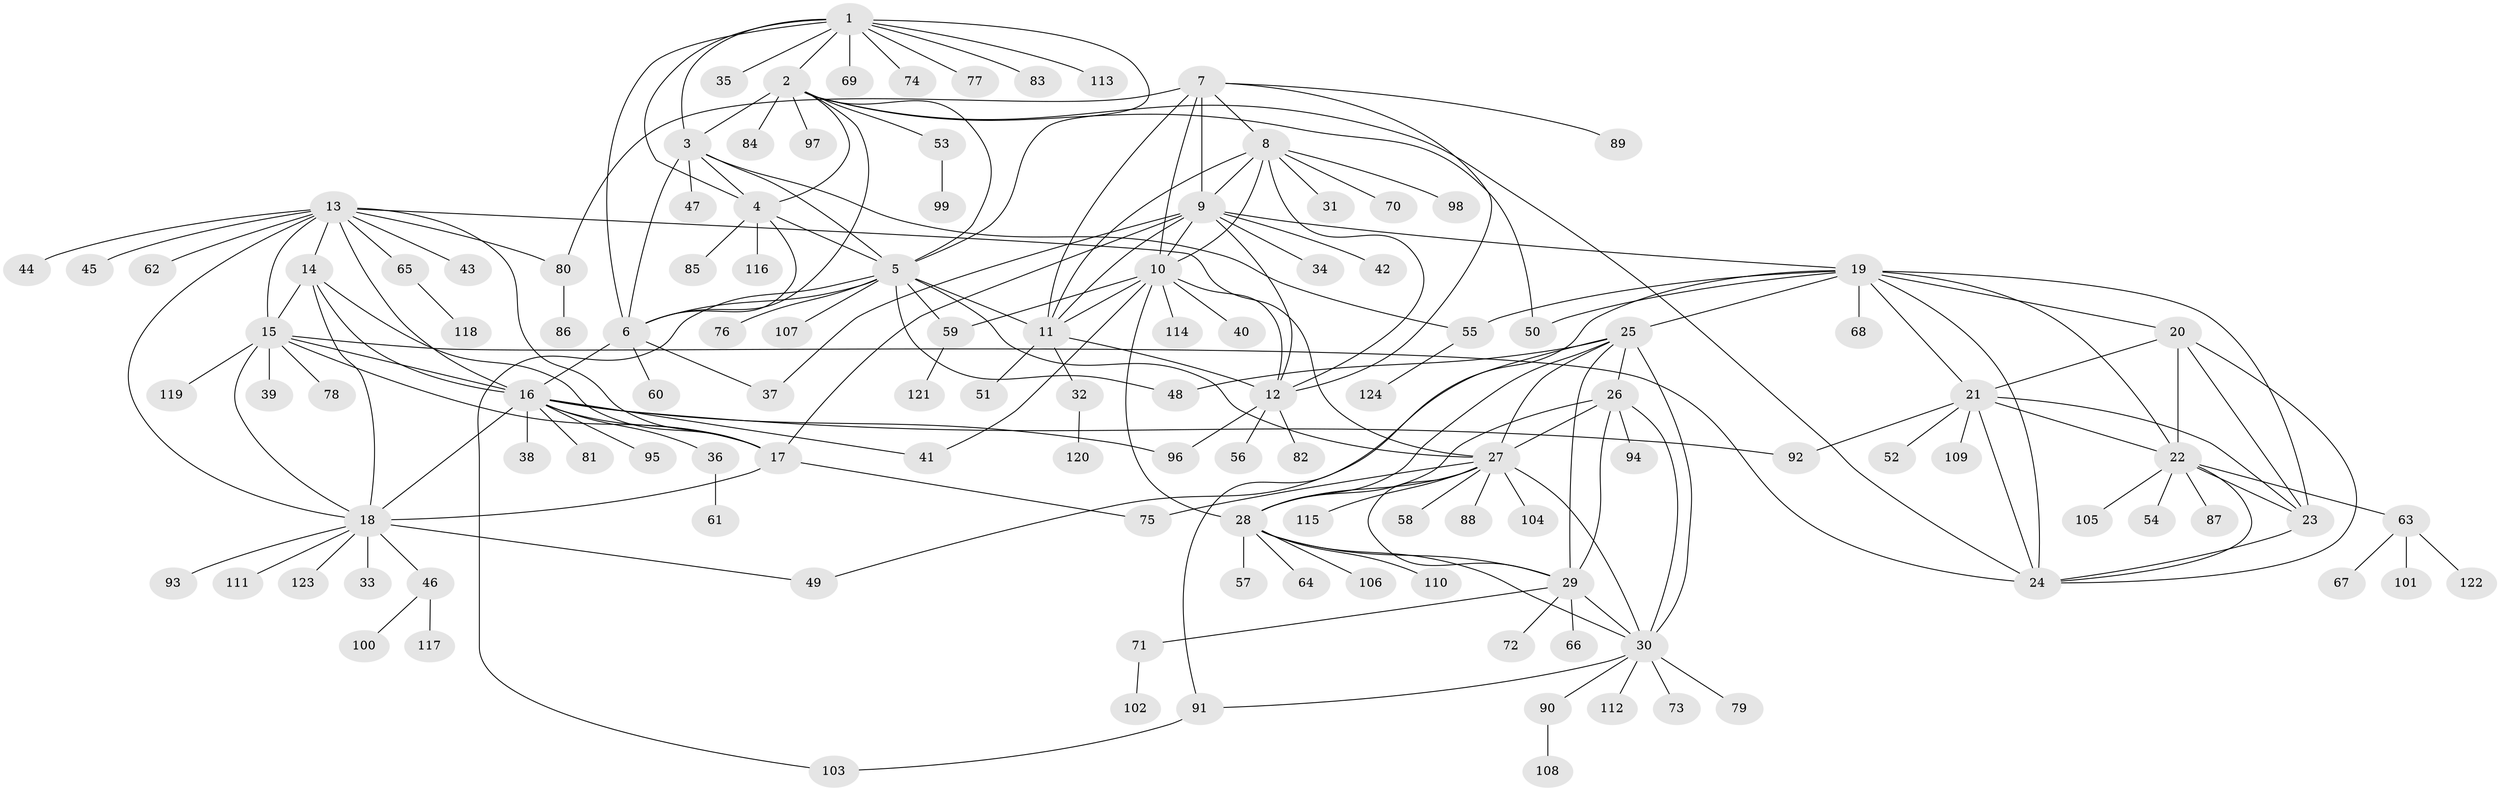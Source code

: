 // coarse degree distribution, {11: 0.04054054054054054, 10: 0.02702702702702703, 7: 0.04054054054054054, 8: 0.02702702702702703, 6: 0.08108108108108109, 9: 0.04054054054054054, 4: 0.02702702702702703, 13: 0.013513513513513514, 5: 0.02702702702702703, 1: 0.6081081081081081, 2: 0.05405405405405406, 3: 0.013513513513513514}
// Generated by graph-tools (version 1.1) at 2025/19/03/04/25 18:19:52]
// undirected, 124 vertices, 192 edges
graph export_dot {
graph [start="1"]
  node [color=gray90,style=filled];
  1;
  2;
  3;
  4;
  5;
  6;
  7;
  8;
  9;
  10;
  11;
  12;
  13;
  14;
  15;
  16;
  17;
  18;
  19;
  20;
  21;
  22;
  23;
  24;
  25;
  26;
  27;
  28;
  29;
  30;
  31;
  32;
  33;
  34;
  35;
  36;
  37;
  38;
  39;
  40;
  41;
  42;
  43;
  44;
  45;
  46;
  47;
  48;
  49;
  50;
  51;
  52;
  53;
  54;
  55;
  56;
  57;
  58;
  59;
  60;
  61;
  62;
  63;
  64;
  65;
  66;
  67;
  68;
  69;
  70;
  71;
  72;
  73;
  74;
  75;
  76;
  77;
  78;
  79;
  80;
  81;
  82;
  83;
  84;
  85;
  86;
  87;
  88;
  89;
  90;
  91;
  92;
  93;
  94;
  95;
  96;
  97;
  98;
  99;
  100;
  101;
  102;
  103;
  104;
  105;
  106;
  107;
  108;
  109;
  110;
  111;
  112;
  113;
  114;
  115;
  116;
  117;
  118;
  119;
  120;
  121;
  122;
  123;
  124;
  1 -- 2;
  1 -- 3;
  1 -- 4;
  1 -- 5;
  1 -- 6;
  1 -- 35;
  1 -- 69;
  1 -- 74;
  1 -- 77;
  1 -- 83;
  1 -- 113;
  2 -- 3;
  2 -- 4;
  2 -- 5;
  2 -- 6;
  2 -- 24;
  2 -- 50;
  2 -- 53;
  2 -- 84;
  2 -- 97;
  3 -- 4;
  3 -- 5;
  3 -- 6;
  3 -- 47;
  3 -- 55;
  4 -- 5;
  4 -- 6;
  4 -- 85;
  4 -- 116;
  5 -- 6;
  5 -- 11;
  5 -- 27;
  5 -- 48;
  5 -- 59;
  5 -- 76;
  5 -- 103;
  5 -- 107;
  6 -- 16;
  6 -- 37;
  6 -- 60;
  7 -- 8;
  7 -- 9;
  7 -- 10;
  7 -- 11;
  7 -- 12;
  7 -- 80;
  7 -- 89;
  8 -- 9;
  8 -- 10;
  8 -- 11;
  8 -- 12;
  8 -- 31;
  8 -- 70;
  8 -- 98;
  9 -- 10;
  9 -- 11;
  9 -- 12;
  9 -- 17;
  9 -- 19;
  9 -- 34;
  9 -- 37;
  9 -- 42;
  10 -- 11;
  10 -- 12;
  10 -- 28;
  10 -- 40;
  10 -- 41;
  10 -- 59;
  10 -- 114;
  11 -- 12;
  11 -- 32;
  11 -- 51;
  12 -- 56;
  12 -- 82;
  12 -- 96;
  13 -- 14;
  13 -- 15;
  13 -- 16;
  13 -- 17;
  13 -- 18;
  13 -- 27;
  13 -- 43;
  13 -- 44;
  13 -- 45;
  13 -- 62;
  13 -- 65;
  13 -- 80;
  14 -- 15;
  14 -- 16;
  14 -- 17;
  14 -- 18;
  15 -- 16;
  15 -- 17;
  15 -- 18;
  15 -- 24;
  15 -- 39;
  15 -- 78;
  15 -- 119;
  16 -- 17;
  16 -- 18;
  16 -- 36;
  16 -- 38;
  16 -- 41;
  16 -- 81;
  16 -- 92;
  16 -- 95;
  16 -- 96;
  17 -- 18;
  17 -- 75;
  18 -- 33;
  18 -- 46;
  18 -- 49;
  18 -- 93;
  18 -- 111;
  18 -- 123;
  19 -- 20;
  19 -- 21;
  19 -- 22;
  19 -- 23;
  19 -- 24;
  19 -- 25;
  19 -- 50;
  19 -- 55;
  19 -- 68;
  19 -- 91;
  20 -- 21;
  20 -- 22;
  20 -- 23;
  20 -- 24;
  21 -- 22;
  21 -- 23;
  21 -- 24;
  21 -- 52;
  21 -- 92;
  21 -- 109;
  22 -- 23;
  22 -- 24;
  22 -- 54;
  22 -- 63;
  22 -- 87;
  22 -- 105;
  23 -- 24;
  25 -- 26;
  25 -- 27;
  25 -- 28;
  25 -- 29;
  25 -- 30;
  25 -- 48;
  25 -- 49;
  26 -- 27;
  26 -- 28;
  26 -- 29;
  26 -- 30;
  26 -- 94;
  27 -- 28;
  27 -- 29;
  27 -- 30;
  27 -- 58;
  27 -- 75;
  27 -- 88;
  27 -- 104;
  27 -- 115;
  28 -- 29;
  28 -- 30;
  28 -- 57;
  28 -- 64;
  28 -- 106;
  28 -- 110;
  29 -- 30;
  29 -- 66;
  29 -- 71;
  29 -- 72;
  30 -- 73;
  30 -- 79;
  30 -- 90;
  30 -- 91;
  30 -- 112;
  32 -- 120;
  36 -- 61;
  46 -- 100;
  46 -- 117;
  53 -- 99;
  55 -- 124;
  59 -- 121;
  63 -- 67;
  63 -- 101;
  63 -- 122;
  65 -- 118;
  71 -- 102;
  80 -- 86;
  90 -- 108;
  91 -- 103;
}
